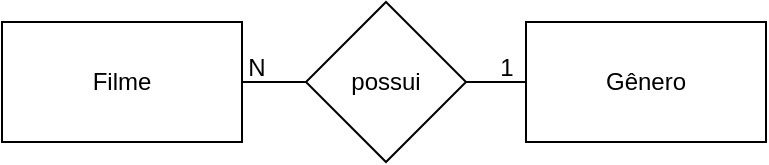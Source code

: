 <mxfile version="21.6.5" type="device">
  <diagram name="Página-1" id="3oRAbKmRTNMW5dDMv224">
    <mxGraphModel dx="546" dy="548" grid="1" gridSize="10" guides="1" tooltips="1" connect="1" arrows="1" fold="1" page="1" pageScale="1" pageWidth="827" pageHeight="1169" math="0" shadow="0">
      <root>
        <mxCell id="0" />
        <mxCell id="1" parent="0" />
        <mxCell id="XvmV69dSbaoBSiWt675q-4" style="edgeStyle=orthogonalEdgeStyle;rounded=0;orthogonalLoop=1;jettySize=auto;html=1;entryX=0;entryY=0.5;entryDx=0;entryDy=0;endArrow=none;endFill=0;" edge="1" parent="1" source="XvmV69dSbaoBSiWt675q-1" target="XvmV69dSbaoBSiWt675q-2">
          <mxGeometry relative="1" as="geometry" />
        </mxCell>
        <mxCell id="XvmV69dSbaoBSiWt675q-1" value="Filme" style="rounded=0;whiteSpace=wrap;html=1;" vertex="1" parent="1">
          <mxGeometry x="198" y="270" width="120" height="60" as="geometry" />
        </mxCell>
        <mxCell id="XvmV69dSbaoBSiWt675q-2" value="possui" style="rhombus;whiteSpace=wrap;html=1;" vertex="1" parent="1">
          <mxGeometry x="350" y="260" width="80" height="80" as="geometry" />
        </mxCell>
        <mxCell id="XvmV69dSbaoBSiWt675q-5" style="edgeStyle=orthogonalEdgeStyle;rounded=0;orthogonalLoop=1;jettySize=auto;html=1;entryX=1;entryY=0.5;entryDx=0;entryDy=0;endArrow=none;endFill=0;" edge="1" parent="1" source="XvmV69dSbaoBSiWt675q-3" target="XvmV69dSbaoBSiWt675q-2">
          <mxGeometry relative="1" as="geometry" />
        </mxCell>
        <mxCell id="XvmV69dSbaoBSiWt675q-3" value="Gênero" style="rounded=0;whiteSpace=wrap;html=1;" vertex="1" parent="1">
          <mxGeometry x="460" y="270" width="120" height="60" as="geometry" />
        </mxCell>
        <mxCell id="XvmV69dSbaoBSiWt675q-6" value="1" style="text;html=1;align=center;verticalAlign=middle;resizable=0;points=[];autosize=1;strokeColor=none;fillColor=none;" vertex="1" parent="1">
          <mxGeometry x="435" y="278" width="30" height="30" as="geometry" />
        </mxCell>
        <mxCell id="XvmV69dSbaoBSiWt675q-7" value="N" style="text;html=1;align=center;verticalAlign=middle;resizable=0;points=[];autosize=1;strokeColor=none;fillColor=none;" vertex="1" parent="1">
          <mxGeometry x="310" y="278" width="30" height="30" as="geometry" />
        </mxCell>
      </root>
    </mxGraphModel>
  </diagram>
</mxfile>
